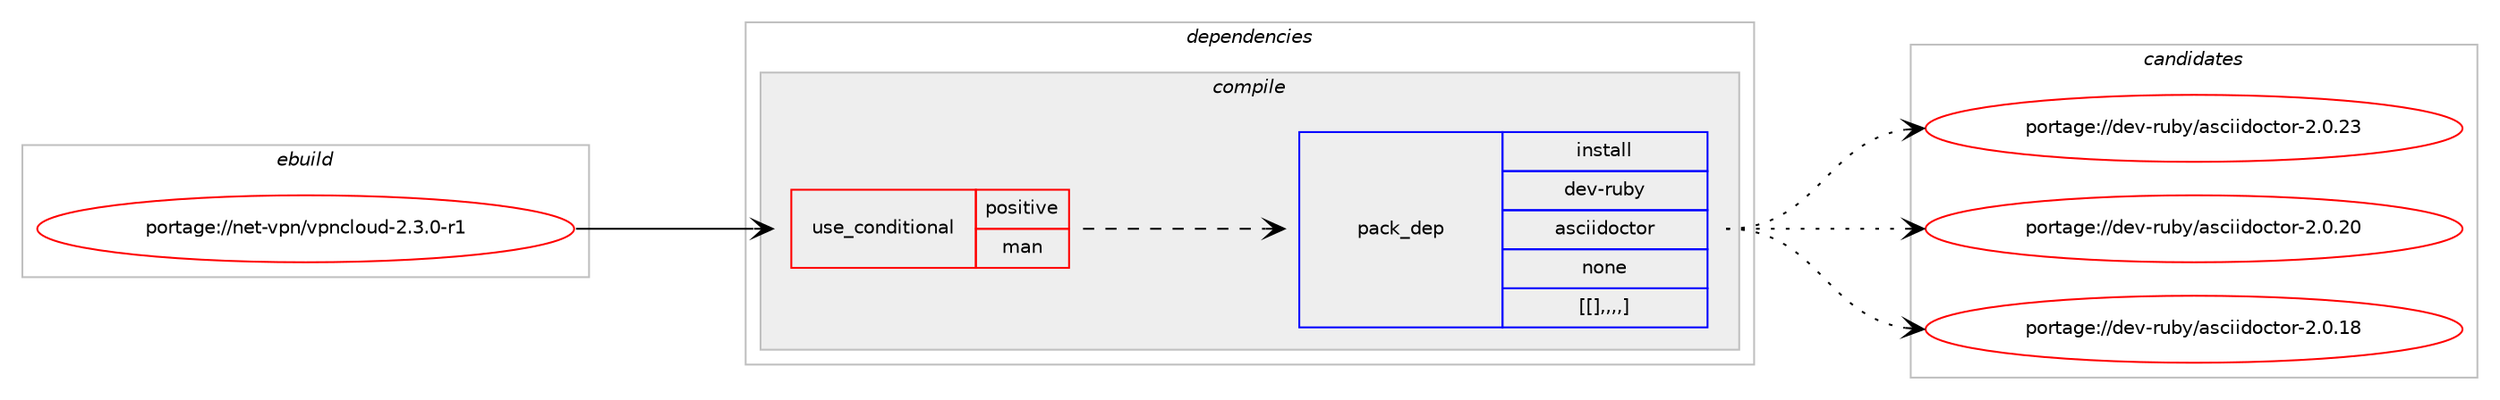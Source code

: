 digraph prolog {

# *************
# Graph options
# *************

newrank=true;
concentrate=true;
compound=true;
graph [rankdir=LR,fontname=Helvetica,fontsize=10,ranksep=1.5];#, ranksep=2.5, nodesep=0.2];
edge  [arrowhead=vee];
node  [fontname=Helvetica,fontsize=10];

# **********
# The ebuild
# **********

subgraph cluster_leftcol {
color=gray;
label=<<i>ebuild</i>>;
id [label="portage://net-vpn/vpncloud-2.3.0-r1", color=red, width=4, href="../net-vpn/vpncloud-2.3.0-r1.svg"];
}

# ****************
# The dependencies
# ****************

subgraph cluster_midcol {
color=gray;
label=<<i>dependencies</i>>;
subgraph cluster_compile {
fillcolor="#eeeeee";
style=filled;
label=<<i>compile</i>>;
subgraph cond106327 {
dependency403583 [label=<<TABLE BORDER="0" CELLBORDER="1" CELLSPACING="0" CELLPADDING="4"><TR><TD ROWSPAN="3" CELLPADDING="10">use_conditional</TD></TR><TR><TD>positive</TD></TR><TR><TD>man</TD></TR></TABLE>>, shape=none, color=red];
subgraph pack294313 {
dependency403584 [label=<<TABLE BORDER="0" CELLBORDER="1" CELLSPACING="0" CELLPADDING="4" WIDTH="220"><TR><TD ROWSPAN="6" CELLPADDING="30">pack_dep</TD></TR><TR><TD WIDTH="110">install</TD></TR><TR><TD>dev-ruby</TD></TR><TR><TD>asciidoctor</TD></TR><TR><TD>none</TD></TR><TR><TD>[[],,,,]</TD></TR></TABLE>>, shape=none, color=blue];
}
dependency403583:e -> dependency403584:w [weight=20,style="dashed",arrowhead="vee"];
}
id:e -> dependency403583:w [weight=20,style="solid",arrowhead="vee"];
}
subgraph cluster_compileandrun {
fillcolor="#eeeeee";
style=filled;
label=<<i>compile and run</i>>;
}
subgraph cluster_run {
fillcolor="#eeeeee";
style=filled;
label=<<i>run</i>>;
}
}

# **************
# The candidates
# **************

subgraph cluster_choices {
rank=same;
color=gray;
label=<<i>candidates</i>>;

subgraph choice294313 {
color=black;
nodesep=1;
choice10010111845114117981214797115991051051001119911611111445504648465051 [label="portage://dev-ruby/asciidoctor-2.0.23", color=red, width=4,href="../dev-ruby/asciidoctor-2.0.23.svg"];
choice10010111845114117981214797115991051051001119911611111445504648465048 [label="portage://dev-ruby/asciidoctor-2.0.20", color=red, width=4,href="../dev-ruby/asciidoctor-2.0.20.svg"];
choice10010111845114117981214797115991051051001119911611111445504648464956 [label="portage://dev-ruby/asciidoctor-2.0.18", color=red, width=4,href="../dev-ruby/asciidoctor-2.0.18.svg"];
dependency403584:e -> choice10010111845114117981214797115991051051001119911611111445504648465051:w [style=dotted,weight="100"];
dependency403584:e -> choice10010111845114117981214797115991051051001119911611111445504648465048:w [style=dotted,weight="100"];
dependency403584:e -> choice10010111845114117981214797115991051051001119911611111445504648464956:w [style=dotted,weight="100"];
}
}

}
